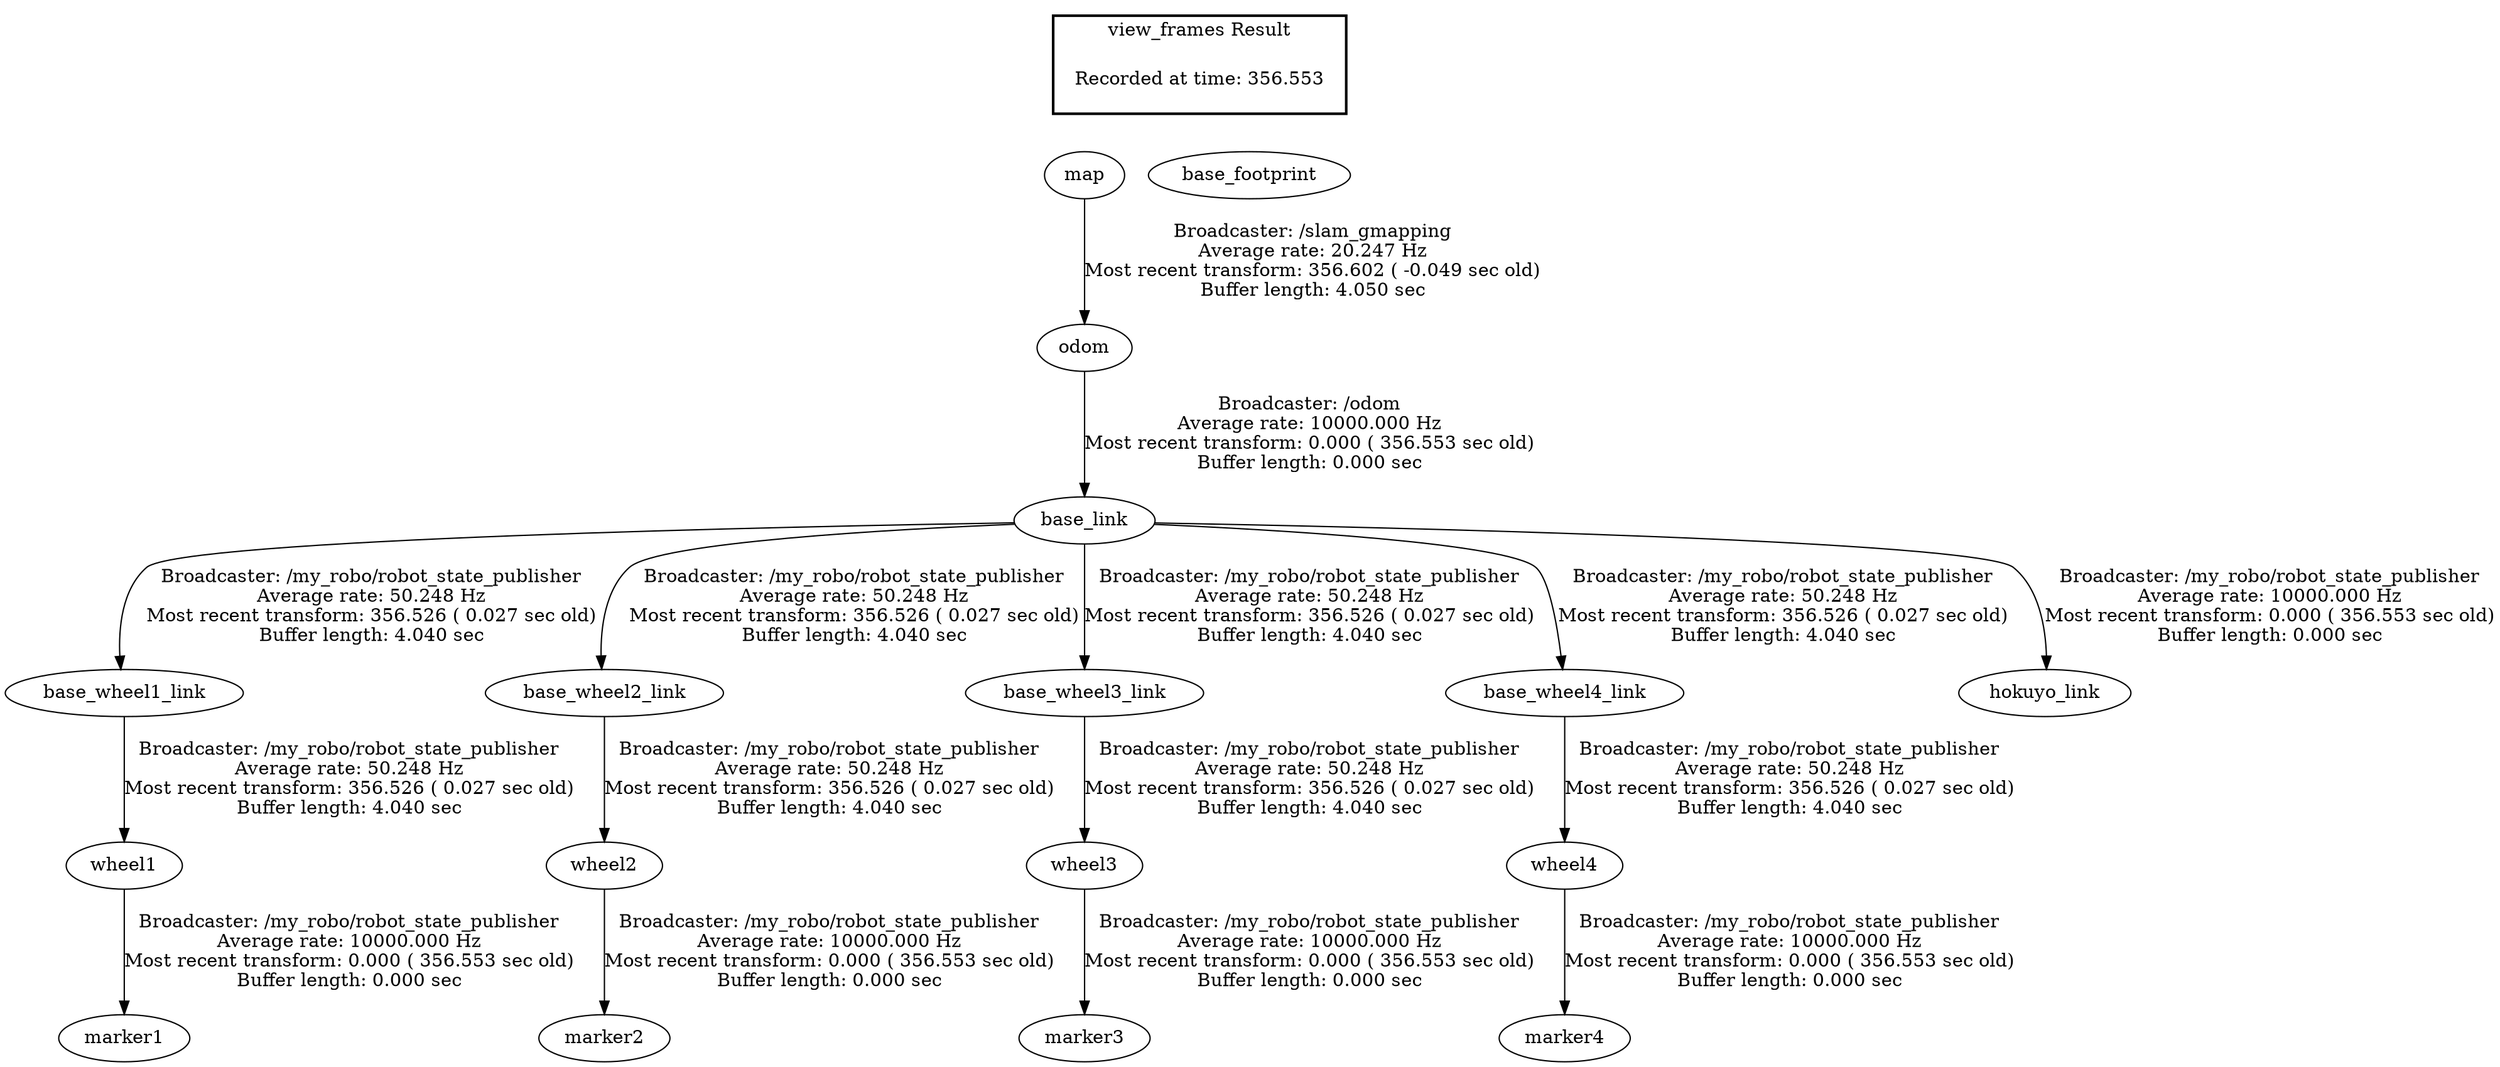 digraph G {
"odom" -> "base_link"[label="Broadcaster: /odom\nAverage rate: 10000.000 Hz\nMost recent transform: 0.000 ( 356.553 sec old)\nBuffer length: 0.000 sec\n"];
"wheel1" -> "marker1"[label="Broadcaster: /my_robo/robot_state_publisher\nAverage rate: 10000.000 Hz\nMost recent transform: 0.000 ( 356.553 sec old)\nBuffer length: 0.000 sec\n"];
"base_wheel1_link" -> "wheel1"[label="Broadcaster: /my_robo/robot_state_publisher\nAverage rate: 50.248 Hz\nMost recent transform: 356.526 ( 0.027 sec old)\nBuffer length: 4.040 sec\n"];
"wheel2" -> "marker2"[label="Broadcaster: /my_robo/robot_state_publisher\nAverage rate: 10000.000 Hz\nMost recent transform: 0.000 ( 356.553 sec old)\nBuffer length: 0.000 sec\n"];
"base_wheel2_link" -> "wheel2"[label="Broadcaster: /my_robo/robot_state_publisher\nAverage rate: 50.248 Hz\nMost recent transform: 356.526 ( 0.027 sec old)\nBuffer length: 4.040 sec\n"];
"wheel3" -> "marker3"[label="Broadcaster: /my_robo/robot_state_publisher\nAverage rate: 10000.000 Hz\nMost recent transform: 0.000 ( 356.553 sec old)\nBuffer length: 0.000 sec\n"];
"base_wheel3_link" -> "wheel3"[label="Broadcaster: /my_robo/robot_state_publisher\nAverage rate: 50.248 Hz\nMost recent transform: 356.526 ( 0.027 sec old)\nBuffer length: 4.040 sec\n"];
"wheel4" -> "marker4"[label="Broadcaster: /my_robo/robot_state_publisher\nAverage rate: 10000.000 Hz\nMost recent transform: 0.000 ( 356.553 sec old)\nBuffer length: 0.000 sec\n"];
"base_wheel4_link" -> "wheel4"[label="Broadcaster: /my_robo/robot_state_publisher\nAverage rate: 50.248 Hz\nMost recent transform: 356.526 ( 0.027 sec old)\nBuffer length: 4.040 sec\n"];
"base_link" -> "hokuyo_link"[label="Broadcaster: /my_robo/robot_state_publisher\nAverage rate: 10000.000 Hz\nMost recent transform: 0.000 ( 356.553 sec old)\nBuffer length: 0.000 sec\n"];
"base_link" -> "base_wheel1_link"[label="Broadcaster: /my_robo/robot_state_publisher\nAverage rate: 50.248 Hz\nMost recent transform: 356.526 ( 0.027 sec old)\nBuffer length: 4.040 sec\n"];
"base_link" -> "base_wheel2_link"[label="Broadcaster: /my_robo/robot_state_publisher\nAverage rate: 50.248 Hz\nMost recent transform: 356.526 ( 0.027 sec old)\nBuffer length: 4.040 sec\n"];
"base_link" -> "base_wheel3_link"[label="Broadcaster: /my_robo/robot_state_publisher\nAverage rate: 50.248 Hz\nMost recent transform: 356.526 ( 0.027 sec old)\nBuffer length: 4.040 sec\n"];
"base_link" -> "base_wheel4_link"[label="Broadcaster: /my_robo/robot_state_publisher\nAverage rate: 50.248 Hz\nMost recent transform: 356.526 ( 0.027 sec old)\nBuffer length: 4.040 sec\n"];
"map" -> "odom"[label="Broadcaster: /slam_gmapping\nAverage rate: 20.247 Hz\nMost recent transform: 356.602 ( -0.049 sec old)\nBuffer length: 4.050 sec\n"];
edge [style=invis];
 subgraph cluster_legend { style=bold; color=black; label ="view_frames Result";
"Recorded at time: 356.553"[ shape=plaintext ] ;
 }->"base_footprint";
edge [style=invis];
 subgraph cluster_legend { style=bold; color=black; label ="view_frames Result";
"Recorded at time: 356.553"[ shape=plaintext ] ;
 }->"map";
}